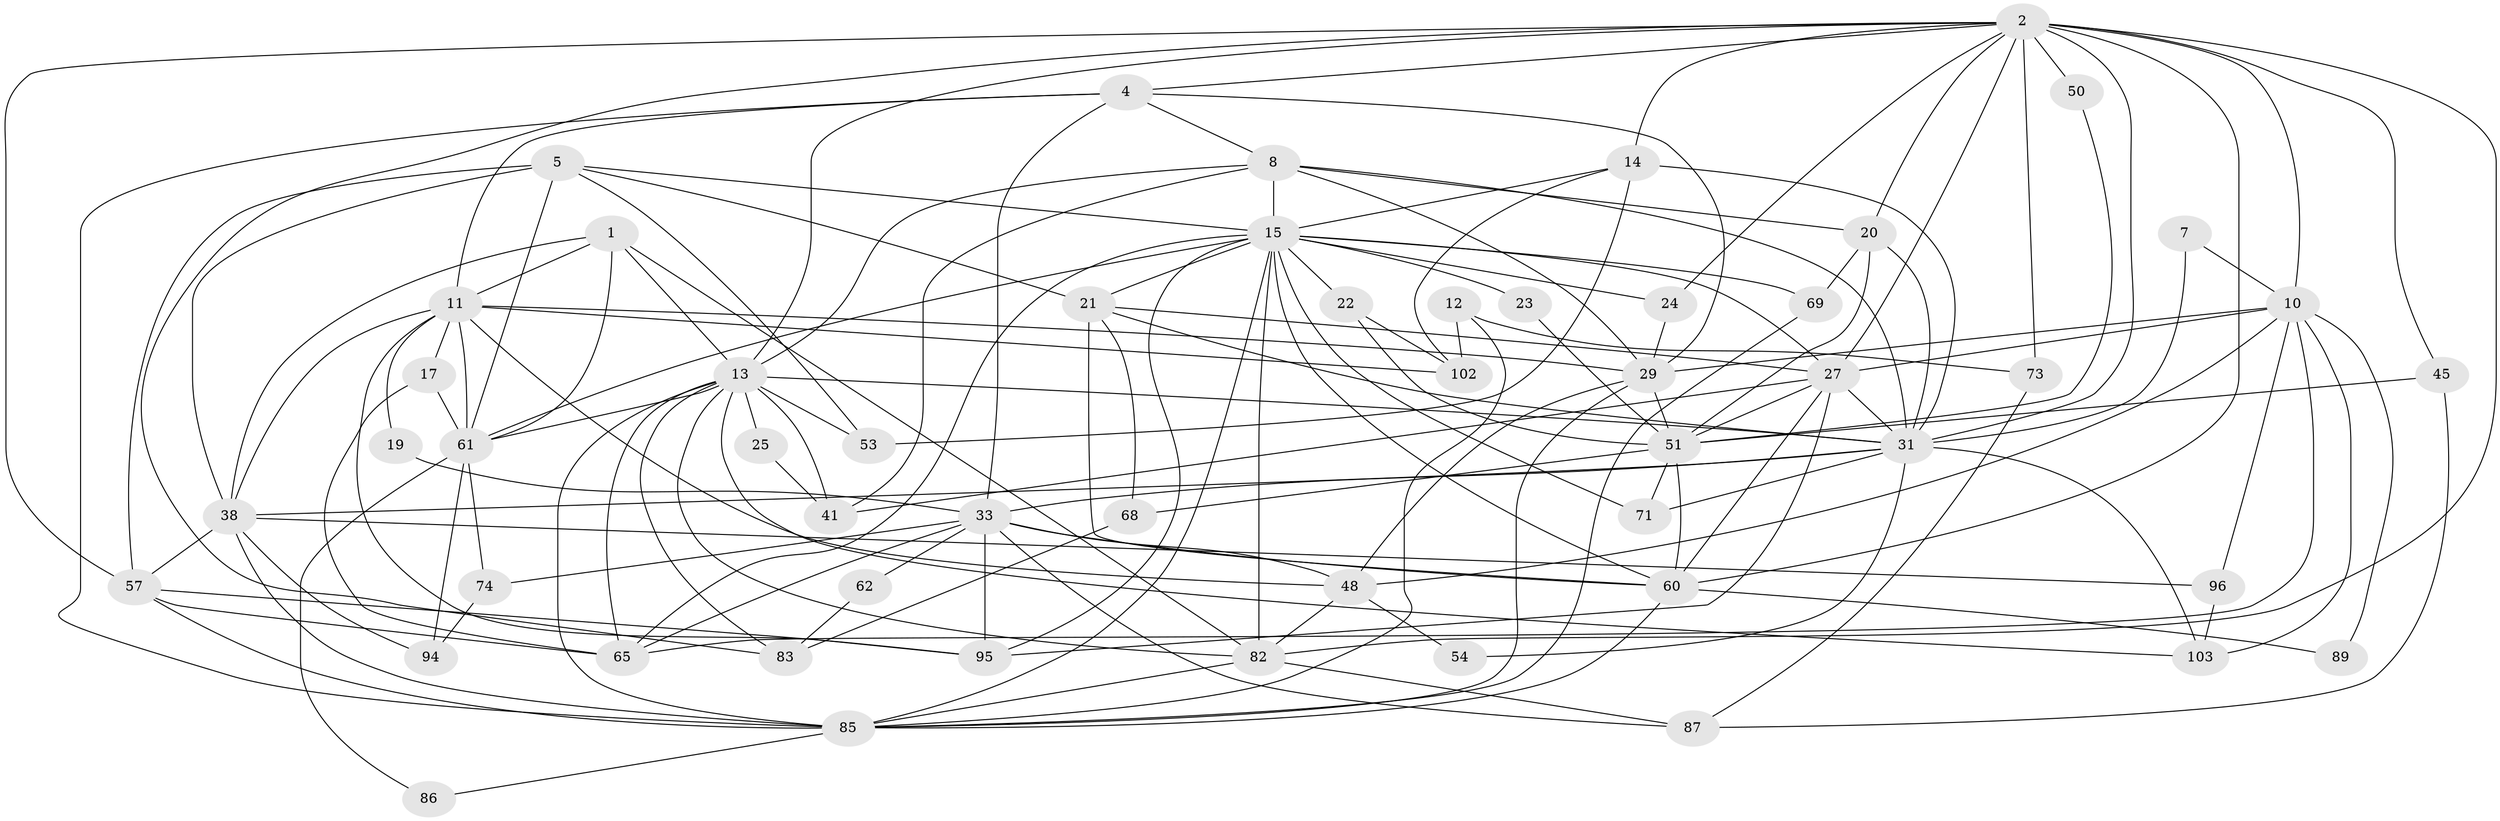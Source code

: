 // original degree distribution, {3: 0.2358490566037736, 7: 0.02830188679245283, 8: 0.04716981132075472, 2: 0.22641509433962265, 5: 0.1509433962264151, 4: 0.20754716981132076, 6: 0.08490566037735849, 9: 0.018867924528301886}
// Generated by graph-tools (version 1.1) at 2025/15/03/09/25 04:15:05]
// undirected, 53 vertices, 148 edges
graph export_dot {
graph [start="1"]
  node [color=gray90,style=filled];
  1 [super="+78"];
  2 [super="+16+3"];
  4 [super="+44+55"];
  5 [super="+77"];
  7;
  8 [super="+9"];
  10 [super="+49+18"];
  11 [super="+63+26"];
  12 [super="+43"];
  13 [super="+32+58"];
  14 [super="+35"];
  15 [super="+101+39+66+34"];
  17;
  19;
  20 [super="+70"];
  21 [super="+79"];
  22;
  23;
  24;
  25;
  27 [super="+36+67"];
  29 [super="+30+90"];
  31 [super="+37"];
  33 [super="+46"];
  38 [super="+59+52"];
  41;
  45;
  48 [super="+100"];
  50;
  51 [super="+76"];
  53;
  54;
  57 [super="+104"];
  60 [super="+64"];
  61 [super="+98+72"];
  62;
  65 [super="+106"];
  68;
  69;
  71;
  73;
  74 [super="+84"];
  82;
  83;
  85 [super="+97"];
  86;
  87;
  89;
  94;
  95;
  96;
  102;
  103;
  1 -- 11;
  1 -- 82;
  1 -- 61;
  1 -- 38;
  1 -- 13;
  2 -- 83;
  2 -- 14;
  2 -- 50;
  2 -- 57;
  2 -- 60;
  2 -- 31 [weight=2];
  2 -- 10 [weight=2];
  2 -- 4;
  2 -- 73;
  2 -- 13;
  2 -- 45;
  2 -- 82;
  2 -- 20;
  2 -- 24;
  2 -- 27;
  4 -- 85;
  4 -- 11;
  4 -- 8;
  4 -- 33;
  4 -- 29;
  5 -- 21;
  5 -- 57;
  5 -- 61;
  5 -- 38 [weight=2];
  5 -- 53;
  5 -- 15;
  7 -- 10;
  7 -- 31;
  8 -- 41;
  8 -- 13;
  8 -- 15 [weight=3];
  8 -- 20;
  8 -- 29;
  8 -- 31 [weight=2];
  10 -- 89;
  10 -- 48;
  10 -- 96;
  10 -- 65;
  10 -- 103;
  10 -- 29;
  10 -- 27;
  11 -- 17;
  11 -- 19;
  11 -- 102;
  11 -- 95;
  11 -- 38;
  11 -- 29;
  11 -- 61;
  11 -- 48;
  12 -- 102;
  12 -- 73;
  12 -- 85;
  13 -- 103;
  13 -- 82;
  13 -- 85;
  13 -- 65;
  13 -- 41;
  13 -- 83;
  13 -- 53;
  13 -- 25;
  13 -- 61;
  13 -- 31 [weight=2];
  14 -- 53;
  14 -- 102;
  14 -- 31;
  14 -- 15;
  15 -- 69;
  15 -- 21;
  15 -- 24;
  15 -- 22;
  15 -- 82;
  15 -- 71;
  15 -- 60;
  15 -- 95;
  15 -- 61;
  15 -- 27;
  15 -- 65;
  15 -- 23;
  15 -- 85;
  17 -- 61;
  17 -- 65;
  19 -- 33;
  20 -- 69;
  20 -- 51;
  20 -- 31;
  21 -- 31 [weight=2];
  21 -- 27;
  21 -- 68;
  21 -- 60;
  22 -- 102;
  22 -- 51;
  23 -- 51;
  24 -- 29;
  25 -- 41;
  27 -- 51;
  27 -- 41;
  27 -- 60;
  27 -- 95;
  27 -- 31;
  29 -- 48;
  29 -- 85;
  29 -- 51;
  31 -- 33;
  31 -- 38;
  31 -- 71;
  31 -- 103;
  31 -- 54;
  33 -- 95;
  33 -- 62;
  33 -- 87;
  33 -- 65;
  33 -- 48;
  33 -- 60;
  33 -- 74;
  38 -- 94;
  38 -- 96;
  38 -- 57;
  38 -- 85;
  45 -- 87;
  45 -- 51;
  48 -- 82;
  48 -- 54;
  50 -- 51;
  51 -- 68;
  51 -- 71;
  51 -- 60;
  57 -- 65;
  57 -- 85 [weight=2];
  57 -- 95;
  60 -- 89;
  60 -- 85;
  61 -- 86;
  61 -- 94;
  61 -- 74;
  62 -- 83;
  68 -- 83;
  69 -- 85;
  73 -- 87;
  74 -- 94;
  82 -- 87;
  82 -- 85;
  85 -- 86;
  96 -- 103;
}
